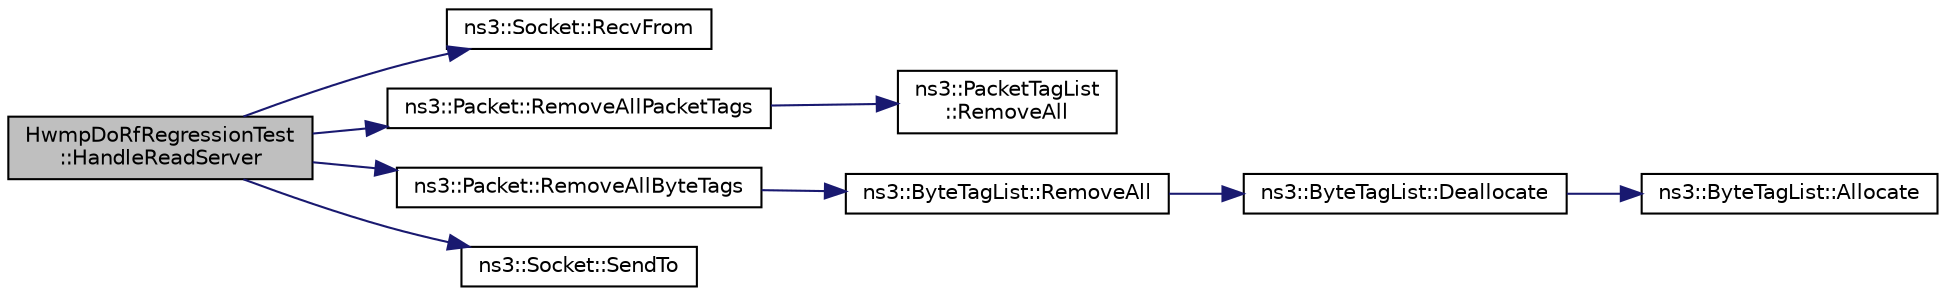 digraph "HwmpDoRfRegressionTest::HandleReadServer"
{
  edge [fontname="Helvetica",fontsize="10",labelfontname="Helvetica",labelfontsize="10"];
  node [fontname="Helvetica",fontsize="10",shape=record];
  rankdir="LR";
  Node1 [label="HwmpDoRfRegressionTest\l::HandleReadServer",height=0.2,width=0.4,color="black", fillcolor="grey75", style="filled", fontcolor="black"];
  Node1 -> Node2 [color="midnightblue",fontsize="10",style="solid"];
  Node2 [label="ns3::Socket::RecvFrom",height=0.2,width=0.4,color="black", fillcolor="white", style="filled",URL="$d9/df2/classns3_1_1Socket.html#af22378d7af9a2745a9eada20210da215",tooltip="Read a single packet from the socket and retrieve the sender address. "];
  Node1 -> Node3 [color="midnightblue",fontsize="10",style="solid"];
  Node3 [label="ns3::Packet::RemoveAllPacketTags",height=0.2,width=0.4,color="black", fillcolor="white", style="filled",URL="$dd/d7a/classns3_1_1Packet.html#a6c7bc5d1067c1d7fbd0fd70289182e8b",tooltip="Remove all packet tags. "];
  Node3 -> Node4 [color="midnightblue",fontsize="10",style="solid"];
  Node4 [label="ns3::PacketTagList\l::RemoveAll",height=0.2,width=0.4,color="black", fillcolor="white", style="filled",URL="$dd/d19/classns3_1_1PacketTagList.html#a798eb1d77415704e948194564d0eaa4e"];
  Node1 -> Node5 [color="midnightblue",fontsize="10",style="solid"];
  Node5 [label="ns3::Packet::RemoveAllByteTags",height=0.2,width=0.4,color="black", fillcolor="white", style="filled",URL="$dd/d7a/classns3_1_1Packet.html#a083f54c9db31aeff30551a9e20fcda42",tooltip="Remove all byte tags stored in this packet. "];
  Node5 -> Node6 [color="midnightblue",fontsize="10",style="solid"];
  Node6 [label="ns3::ByteTagList::RemoveAll",height=0.2,width=0.4,color="black", fillcolor="white", style="filled",URL="$dd/d64/classns3_1_1ByteTagList.html#a989a5f3c12577fd875e701ea389709cd"];
  Node6 -> Node7 [color="midnightblue",fontsize="10",style="solid"];
  Node7 [label="ns3::ByteTagList::Deallocate",height=0.2,width=0.4,color="black", fillcolor="white", style="filled",URL="$dd/d64/classns3_1_1ByteTagList.html#aebe6943177a3ce90f7fa16188e67f650",tooltip="Deallocates a ByteTagListData. "];
  Node7 -> Node8 [color="midnightblue",fontsize="10",style="solid"];
  Node8 [label="ns3::ByteTagList::Allocate",height=0.2,width=0.4,color="black", fillcolor="white", style="filled",URL="$dd/d64/classns3_1_1ByteTagList.html#a6a23e438aeb894ea188a0ada84437073",tooltip="Allocate the memory for the ByteTagListData. "];
  Node1 -> Node9 [color="midnightblue",fontsize="10",style="solid"];
  Node9 [label="ns3::Socket::SendTo",height=0.2,width=0.4,color="black", fillcolor="white", style="filled",URL="$d9/df2/classns3_1_1Socket.html#af898fce6a58e0dbba23c1c6de1d4220e",tooltip="Send data to a specified peer. "];
}
